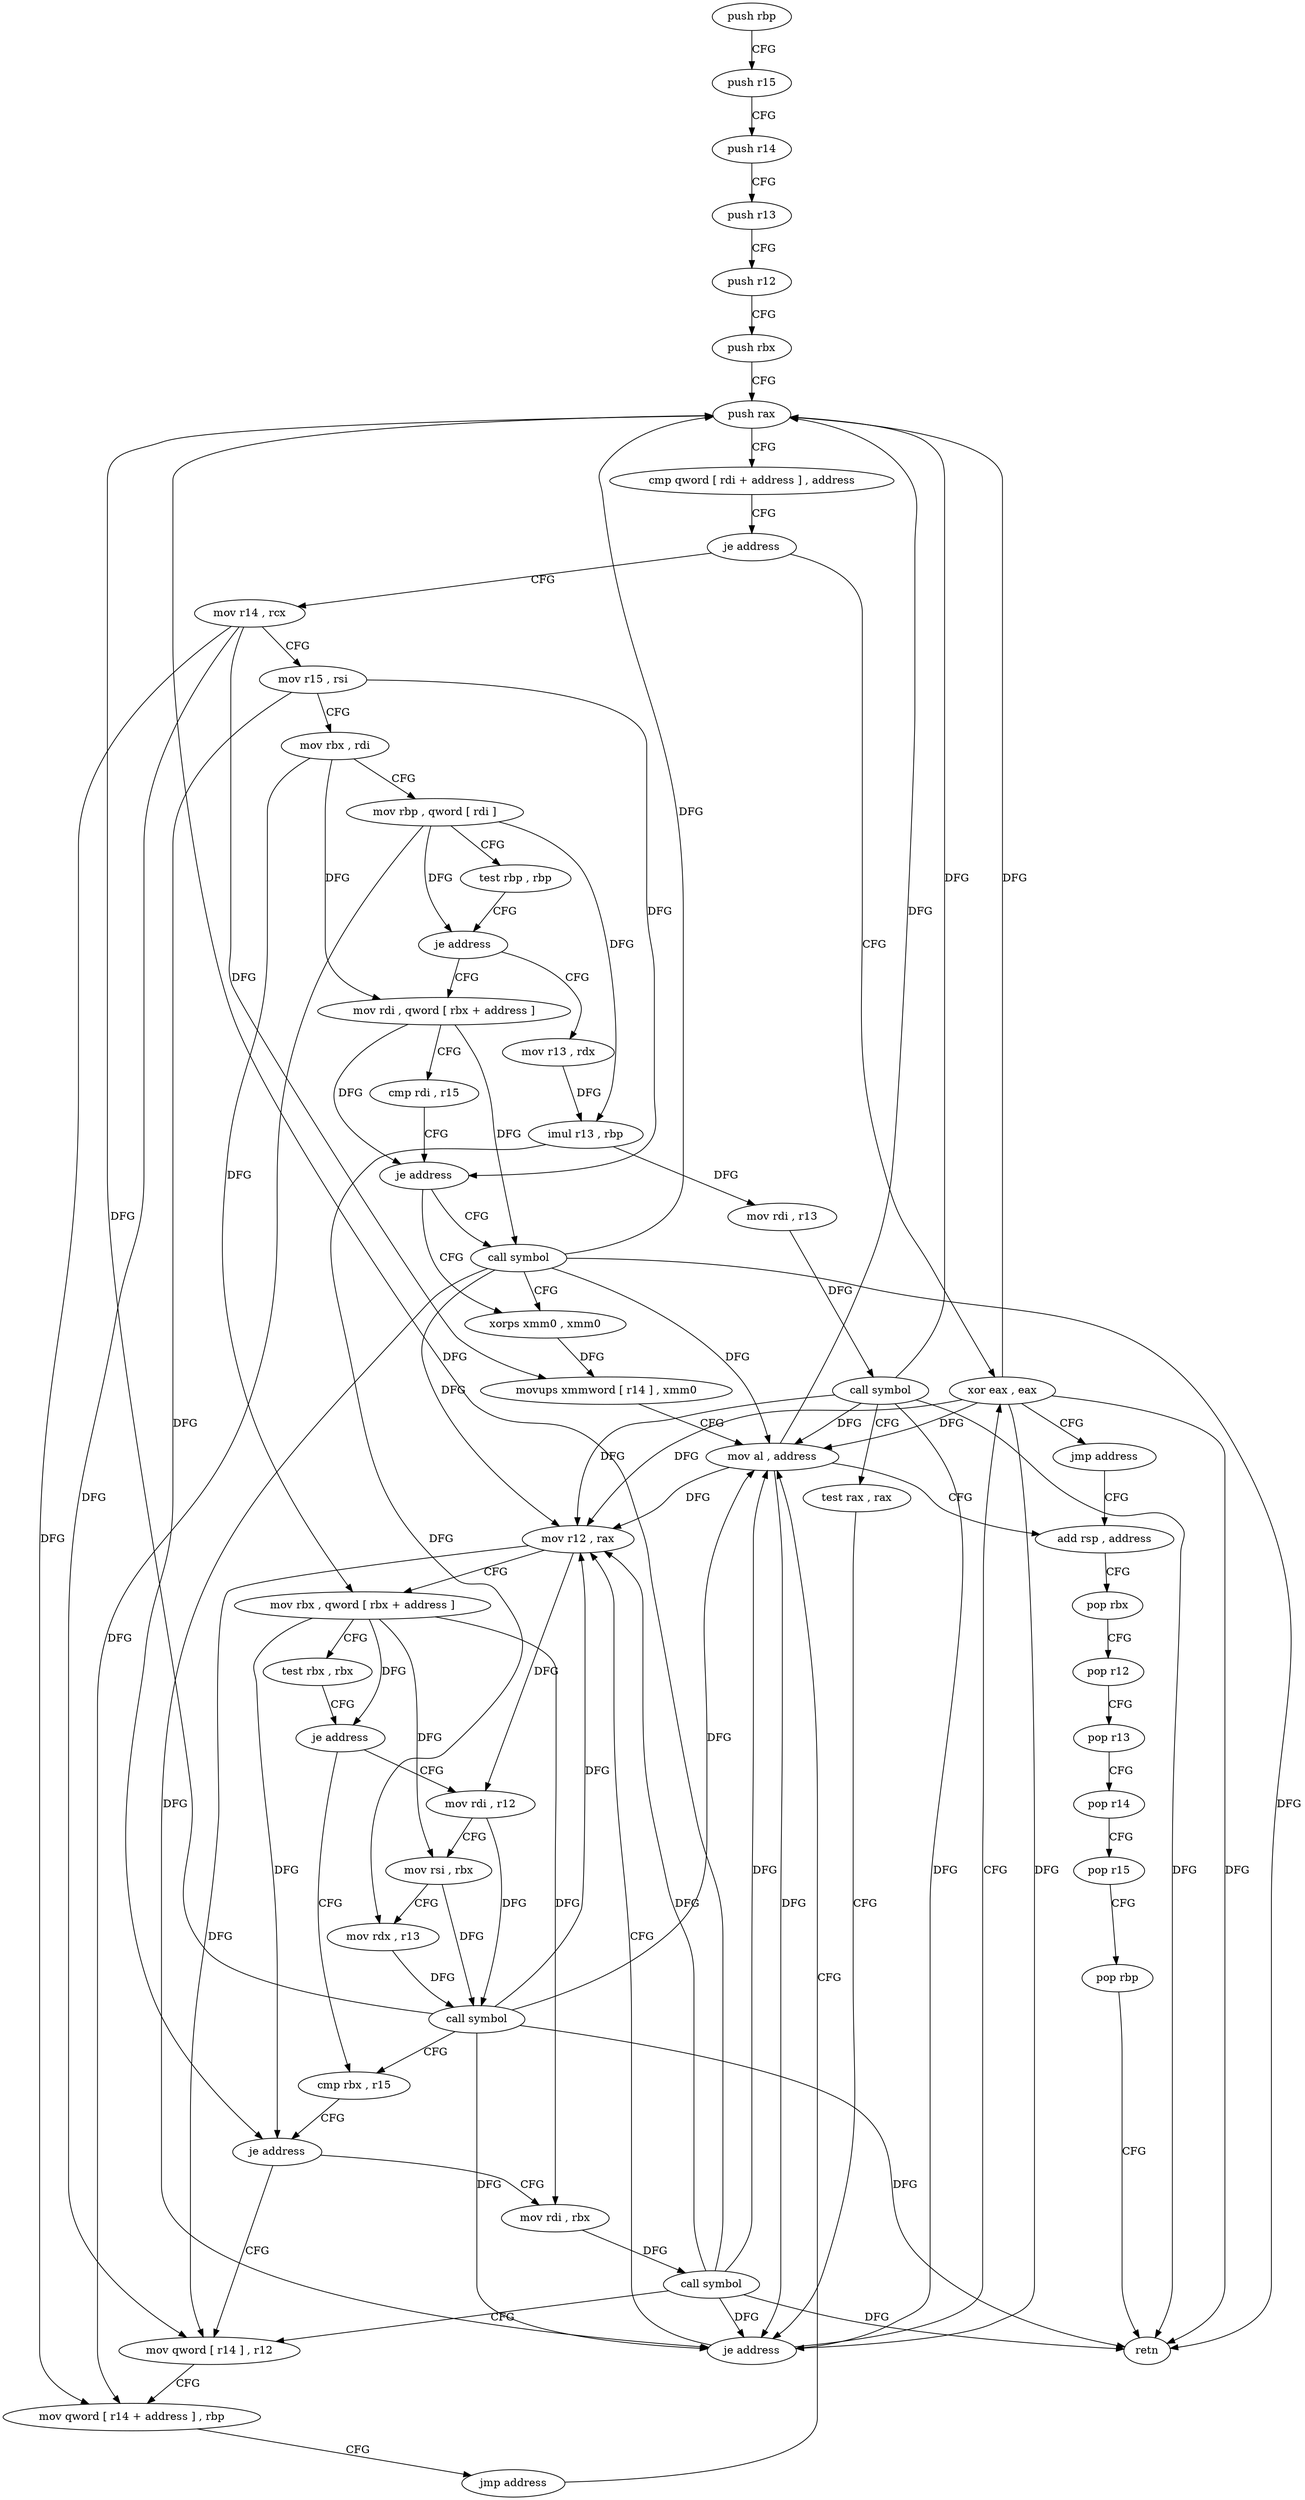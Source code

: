 digraph "func" {
"167232" [label = "push rbp" ]
"167233" [label = "push r15" ]
"167235" [label = "push r14" ]
"167237" [label = "push r13" ]
"167239" [label = "push r12" ]
"167241" [label = "push rbx" ]
"167242" [label = "push rax" ]
"167243" [label = "cmp qword [ rdi + address ] , address" ]
"167248" [label = "je address" ]
"167335" [label = "xor eax , eax" ]
"167250" [label = "mov r14 , rcx" ]
"167337" [label = "jmp address" ]
"167362" [label = "add rsp , address" ]
"167253" [label = "mov r15 , rsi" ]
"167256" [label = "mov rbx , rdi" ]
"167259" [label = "mov rbp , qword [ rdi ]" ]
"167262" [label = "test rbp , rbp" ]
"167265" [label = "je address" ]
"167339" [label = "mov rdi , qword [ rbx + address ]" ]
"167267" [label = "mov r13 , rdx" ]
"167366" [label = "pop rbx" ]
"167367" [label = "pop r12" ]
"167369" [label = "pop r13" ]
"167371" [label = "pop r14" ]
"167373" [label = "pop r15" ]
"167375" [label = "pop rbp" ]
"167376" [label = "retn" ]
"167343" [label = "cmp rdi , r15" ]
"167346" [label = "je address" ]
"167353" [label = "xorps xmm0 , xmm0" ]
"167348" [label = "call symbol" ]
"167270" [label = "imul r13 , rbp" ]
"167274" [label = "mov rdi , r13" ]
"167277" [label = "call symbol" ]
"167282" [label = "test rax , rax" ]
"167285" [label = "je address" ]
"167287" [label = "mov r12 , rax" ]
"167356" [label = "movups xmmword [ r14 ] , xmm0" ]
"167360" [label = "mov al , address" ]
"167290" [label = "mov rbx , qword [ rbx + address ]" ]
"167294" [label = "test rbx , rbx" ]
"167297" [label = "je address" ]
"167313" [label = "cmp rbx , r15" ]
"167299" [label = "mov rdi , r12" ]
"167316" [label = "je address" ]
"167326" [label = "mov qword [ r14 ] , r12" ]
"167318" [label = "mov rdi , rbx" ]
"167302" [label = "mov rsi , rbx" ]
"167305" [label = "mov rdx , r13" ]
"167308" [label = "call symbol" ]
"167329" [label = "mov qword [ r14 + address ] , rbp" ]
"167333" [label = "jmp address" ]
"167321" [label = "call symbol" ]
"167232" -> "167233" [ label = "CFG" ]
"167233" -> "167235" [ label = "CFG" ]
"167235" -> "167237" [ label = "CFG" ]
"167237" -> "167239" [ label = "CFG" ]
"167239" -> "167241" [ label = "CFG" ]
"167241" -> "167242" [ label = "CFG" ]
"167242" -> "167243" [ label = "CFG" ]
"167243" -> "167248" [ label = "CFG" ]
"167248" -> "167335" [ label = "CFG" ]
"167248" -> "167250" [ label = "CFG" ]
"167335" -> "167337" [ label = "CFG" ]
"167335" -> "167242" [ label = "DFG" ]
"167335" -> "167376" [ label = "DFG" ]
"167335" -> "167285" [ label = "DFG" ]
"167335" -> "167287" [ label = "DFG" ]
"167335" -> "167360" [ label = "DFG" ]
"167250" -> "167253" [ label = "CFG" ]
"167250" -> "167356" [ label = "DFG" ]
"167250" -> "167326" [ label = "DFG" ]
"167250" -> "167329" [ label = "DFG" ]
"167337" -> "167362" [ label = "CFG" ]
"167362" -> "167366" [ label = "CFG" ]
"167253" -> "167256" [ label = "CFG" ]
"167253" -> "167346" [ label = "DFG" ]
"167253" -> "167316" [ label = "DFG" ]
"167256" -> "167259" [ label = "CFG" ]
"167256" -> "167339" [ label = "DFG" ]
"167256" -> "167290" [ label = "DFG" ]
"167259" -> "167262" [ label = "CFG" ]
"167259" -> "167265" [ label = "DFG" ]
"167259" -> "167270" [ label = "DFG" ]
"167259" -> "167329" [ label = "DFG" ]
"167262" -> "167265" [ label = "CFG" ]
"167265" -> "167339" [ label = "CFG" ]
"167265" -> "167267" [ label = "CFG" ]
"167339" -> "167343" [ label = "CFG" ]
"167339" -> "167346" [ label = "DFG" ]
"167339" -> "167348" [ label = "DFG" ]
"167267" -> "167270" [ label = "DFG" ]
"167366" -> "167367" [ label = "CFG" ]
"167367" -> "167369" [ label = "CFG" ]
"167369" -> "167371" [ label = "CFG" ]
"167371" -> "167373" [ label = "CFG" ]
"167373" -> "167375" [ label = "CFG" ]
"167375" -> "167376" [ label = "CFG" ]
"167343" -> "167346" [ label = "CFG" ]
"167346" -> "167353" [ label = "CFG" ]
"167346" -> "167348" [ label = "CFG" ]
"167353" -> "167356" [ label = "DFG" ]
"167348" -> "167353" [ label = "CFG" ]
"167348" -> "167242" [ label = "DFG" ]
"167348" -> "167285" [ label = "DFG" ]
"167348" -> "167376" [ label = "DFG" ]
"167348" -> "167287" [ label = "DFG" ]
"167348" -> "167360" [ label = "DFG" ]
"167270" -> "167274" [ label = "DFG" ]
"167270" -> "167305" [ label = "DFG" ]
"167274" -> "167277" [ label = "DFG" ]
"167277" -> "167282" [ label = "CFG" ]
"167277" -> "167242" [ label = "DFG" ]
"167277" -> "167376" [ label = "DFG" ]
"167277" -> "167285" [ label = "DFG" ]
"167277" -> "167287" [ label = "DFG" ]
"167277" -> "167360" [ label = "DFG" ]
"167282" -> "167285" [ label = "CFG" ]
"167285" -> "167335" [ label = "CFG" ]
"167285" -> "167287" [ label = "CFG" ]
"167287" -> "167290" [ label = "CFG" ]
"167287" -> "167299" [ label = "DFG" ]
"167287" -> "167326" [ label = "DFG" ]
"167356" -> "167360" [ label = "CFG" ]
"167360" -> "167362" [ label = "CFG" ]
"167360" -> "167242" [ label = "DFG" ]
"167360" -> "167285" [ label = "DFG" ]
"167360" -> "167287" [ label = "DFG" ]
"167290" -> "167294" [ label = "CFG" ]
"167290" -> "167297" [ label = "DFG" ]
"167290" -> "167316" [ label = "DFG" ]
"167290" -> "167302" [ label = "DFG" ]
"167290" -> "167318" [ label = "DFG" ]
"167294" -> "167297" [ label = "CFG" ]
"167297" -> "167313" [ label = "CFG" ]
"167297" -> "167299" [ label = "CFG" ]
"167313" -> "167316" [ label = "CFG" ]
"167299" -> "167302" [ label = "CFG" ]
"167299" -> "167308" [ label = "DFG" ]
"167316" -> "167326" [ label = "CFG" ]
"167316" -> "167318" [ label = "CFG" ]
"167326" -> "167329" [ label = "CFG" ]
"167318" -> "167321" [ label = "DFG" ]
"167302" -> "167305" [ label = "CFG" ]
"167302" -> "167308" [ label = "DFG" ]
"167305" -> "167308" [ label = "DFG" ]
"167308" -> "167313" [ label = "CFG" ]
"167308" -> "167242" [ label = "DFG" ]
"167308" -> "167285" [ label = "DFG" ]
"167308" -> "167287" [ label = "DFG" ]
"167308" -> "167360" [ label = "DFG" ]
"167308" -> "167376" [ label = "DFG" ]
"167329" -> "167333" [ label = "CFG" ]
"167333" -> "167360" [ label = "CFG" ]
"167321" -> "167326" [ label = "CFG" ]
"167321" -> "167242" [ label = "DFG" ]
"167321" -> "167285" [ label = "DFG" ]
"167321" -> "167287" [ label = "DFG" ]
"167321" -> "167360" [ label = "DFG" ]
"167321" -> "167376" [ label = "DFG" ]
}
